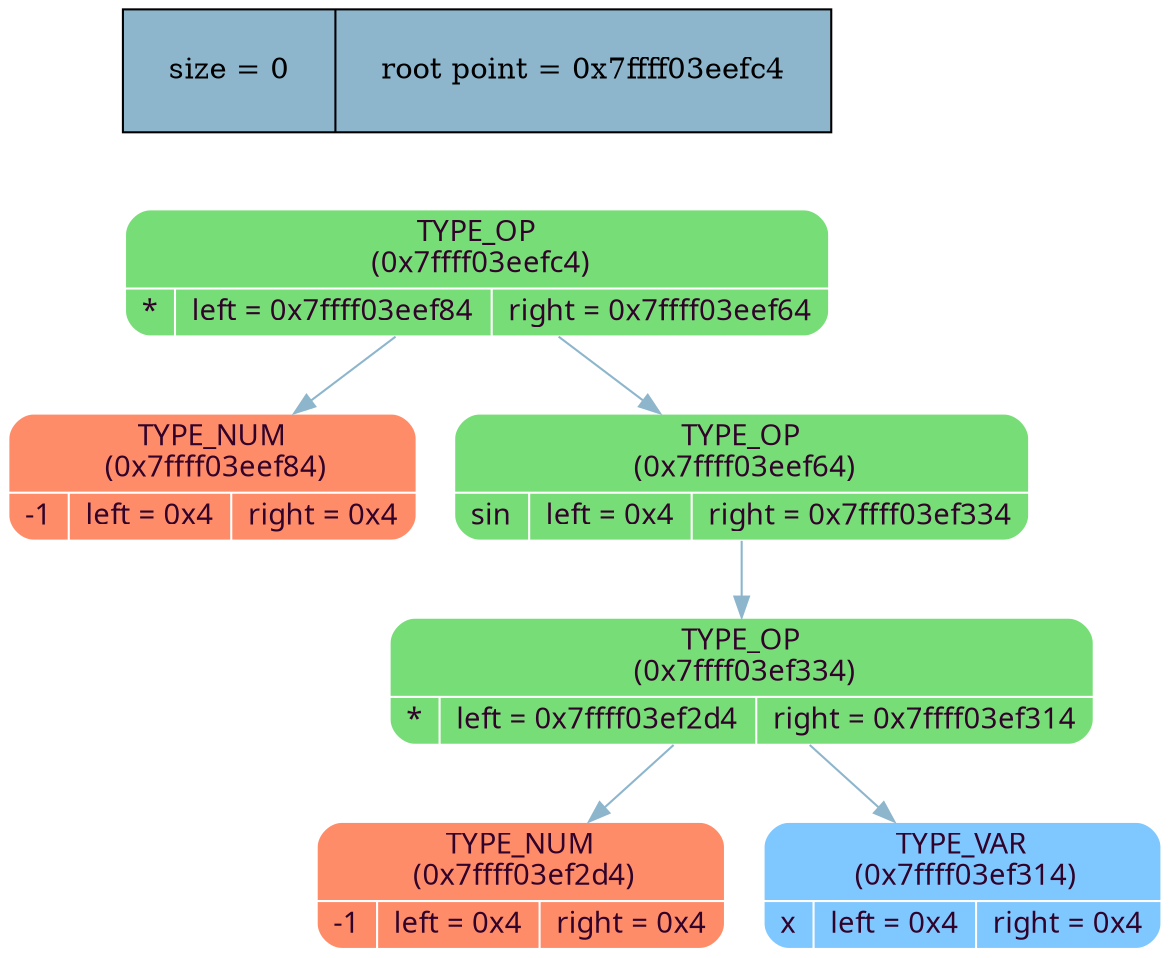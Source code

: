 digraph   
{
rankdir = ""
splines = "true"

node_stat [margin = "0.3*0.3", style = "filled", shape = "record", fillcolor = "#8DB6CD" label = " size = 0 | root point = 0x7ffff03eefc4"]
{rank = source; node_stat}

node0x7ffff03eefc4 [shape = "Mrecord", fillcolor = "#77DD77", style = "filled", fontcolor = "#31032A", fontname = "Calibri", color = "white", label = "{TYPE_OP\n (0x7ffff03eefc4)| {* |left = 0x7ffff03eef84 |right = 0x7ffff03eef64}}"]
node0x7ffff03eefc4 -> node0x7ffff03eef84 [color = "#8DB6CD", style = "", constraint = true, fillcolor = "#8DB6CD",   fontcolor = "", fontname = "Calibri", label = ""];
node0x7ffff03eef84 [shape = "Mrecord", fillcolor = "#FF8C69", style = "filled", fontcolor = "#31032A", fontname = "Calibri", color = "white", label = "{TYPE_NUM\n (0x7ffff03eef84)| {-1 |left = 0x4 |right = 0x4}}"]
node0x7ffff03eefc4 -> node0x7ffff03eef64 [color = "#8DB6CD", style = "", constraint = true, fillcolor = "#8DB6CD",   fontcolor = "", fontname = "Calibri", label = ""];
node0x7ffff03eef64 [shape = "Mrecord", fillcolor = "#77DD77", style = "filled", fontcolor = "#31032A", fontname = "Calibri", color = "white", label = "{TYPE_OP\n (0x7ffff03eef64)| {sin |left = 0x4 |right = 0x7ffff03ef334}}"]
node0x7ffff03eef64 -> node0x7ffff03ef334 [color = "#8DB6CD", style = "", constraint = true, fillcolor = "#8DB6CD",   fontcolor = "", fontname = "Calibri", label = ""];
node0x7ffff03ef334 [shape = "Mrecord", fillcolor = "#77DD77", style = "filled", fontcolor = "#31032A", fontname = "Calibri", color = "white", label = "{TYPE_OP\n (0x7ffff03ef334)| {* |left = 0x7ffff03ef2d4 |right = 0x7ffff03ef314}}"]
node0x7ffff03ef334 -> node0x7ffff03ef2d4 [color = "#8DB6CD", style = "", constraint = true, fillcolor = "#8DB6CD",   fontcolor = "", fontname = "Calibri", label = ""];
node0x7ffff03ef2d4 [shape = "Mrecord", fillcolor = "#FF8C69", style = "filled", fontcolor = "#31032A", fontname = "Calibri", color = "white", label = "{TYPE_NUM\n (0x7ffff03ef2d4)| {-1 |left = 0x4 |right = 0x4}}"]
node0x7ffff03ef334 -> node0x7ffff03ef314 [color = "#8DB6CD", style = "", constraint = true, fillcolor = "#8DB6CD",   fontcolor = "", fontname = "Calibri", label = ""];
node0x7ffff03ef314 [shape = "Mrecord", fillcolor = "#7FC7FF", style = "filled", fontcolor = "#31032A", fontname = "Calibri", color = "white", label = "{TYPE_VAR\n (0x7ffff03ef314)| {x |left = 0x4 |right = 0x4}}"]
}
